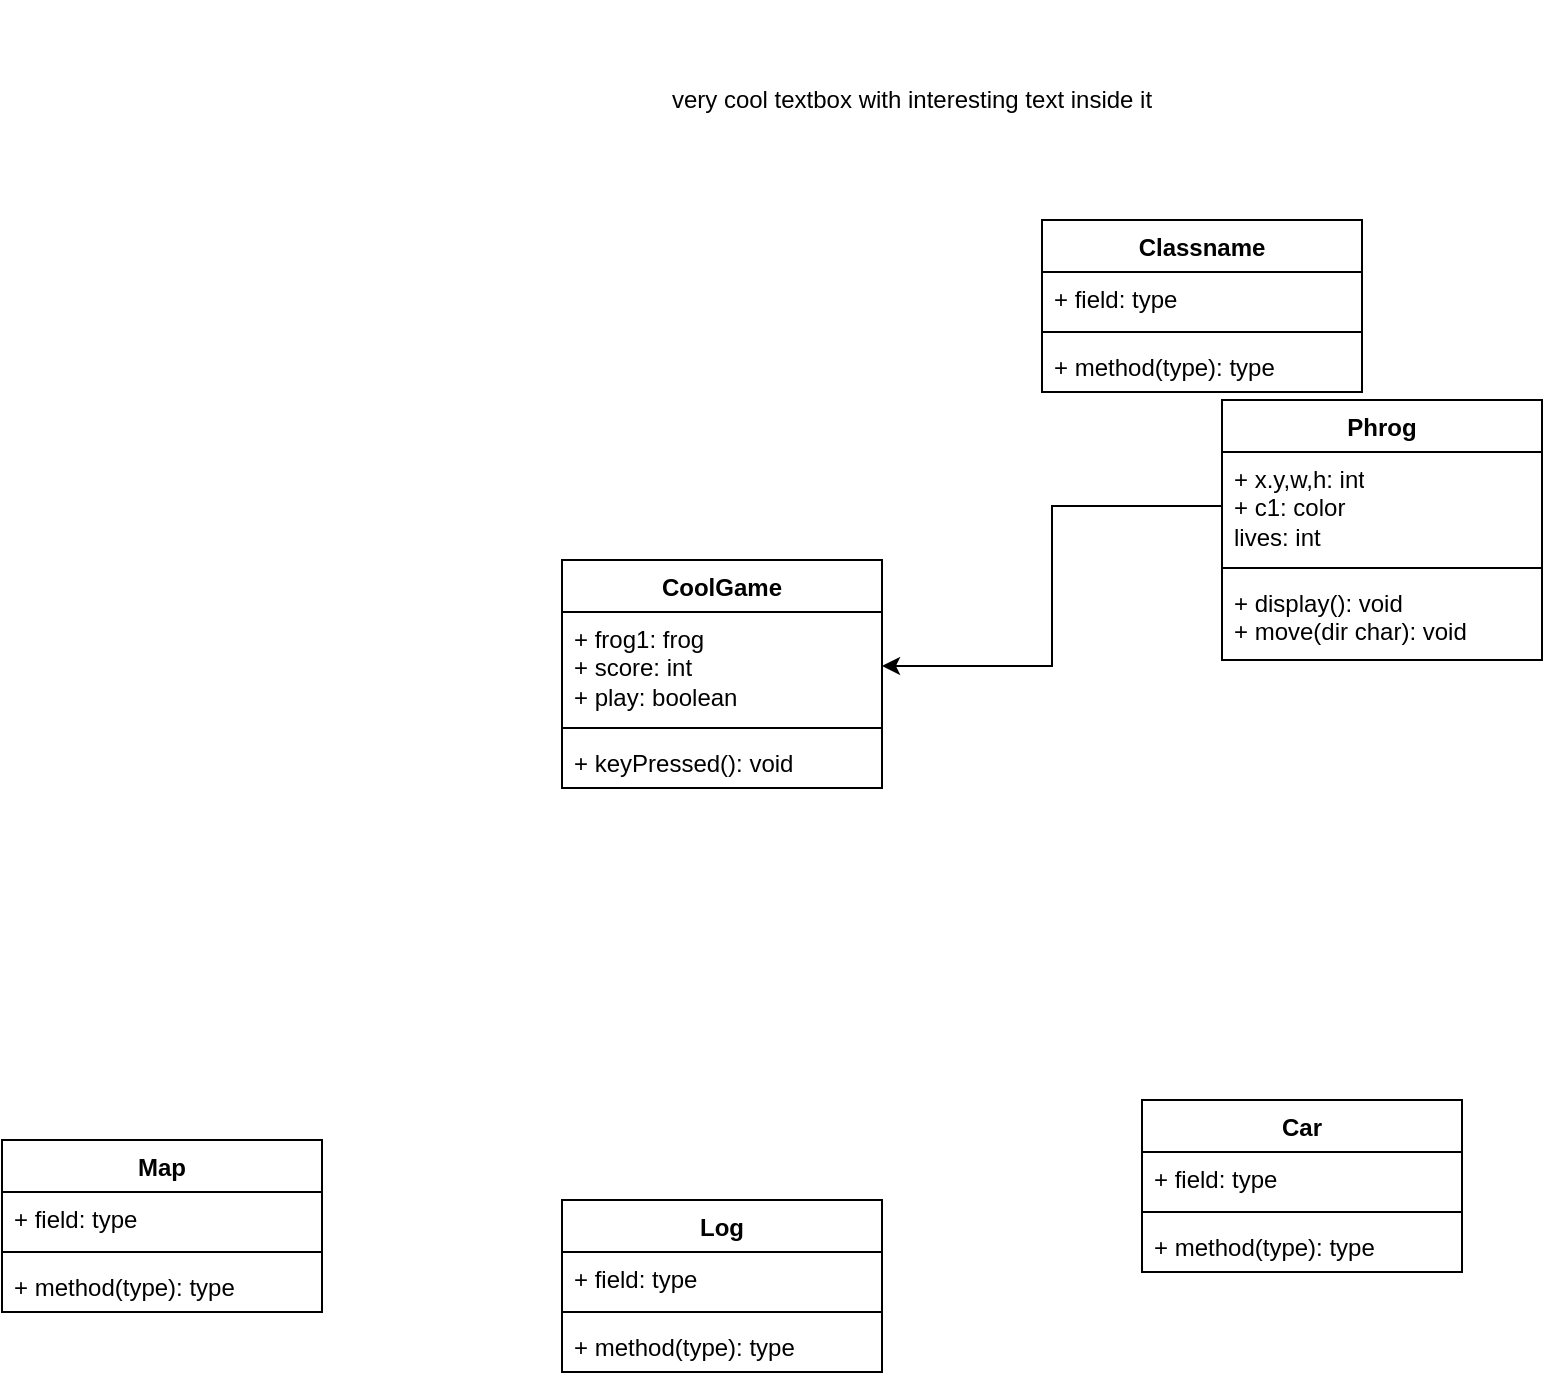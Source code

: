 <mxfile version="22.1.3" type="github">
  <diagram name="Page-1" id="KcWvTnnILDwvKx_kxPsI">
    <mxGraphModel dx="2284" dy="701" grid="1" gridSize="10" guides="1" tooltips="1" connect="1" arrows="1" fold="1" page="1" pageScale="1" pageWidth="850" pageHeight="1100" math="0" shadow="0">
      <root>
        <mxCell id="0" />
        <mxCell id="1" parent="0" />
        <mxCell id="JdniLyswLTGmGoMrltpd-1" value="very cool textbox with interesting text inside it" style="text;html=1;strokeColor=none;fillColor=none;align=center;verticalAlign=middle;whiteSpace=wrap;rounded=0;" vertex="1" parent="1">
          <mxGeometry x="280" width="290" height="100" as="geometry" />
        </mxCell>
        <mxCell id="JdniLyswLTGmGoMrltpd-2" value="CoolGame" style="swimlane;fontStyle=1;align=center;verticalAlign=top;childLayout=stackLayout;horizontal=1;startSize=26;horizontalStack=0;resizeParent=1;resizeParentMax=0;resizeLast=0;collapsible=1;marginBottom=0;whiteSpace=wrap;html=1;" vertex="1" parent="1">
          <mxGeometry x="250" y="280" width="160" height="114" as="geometry" />
        </mxCell>
        <mxCell id="JdniLyswLTGmGoMrltpd-3" value="+ frog1: frog&lt;br&gt;+ score: int&lt;br&gt;+ play: boolean" style="text;strokeColor=none;fillColor=none;align=left;verticalAlign=top;spacingLeft=4;spacingRight=4;overflow=hidden;rotatable=0;points=[[0,0.5],[1,0.5]];portConstraint=eastwest;whiteSpace=wrap;html=1;" vertex="1" parent="JdniLyswLTGmGoMrltpd-2">
          <mxGeometry y="26" width="160" height="54" as="geometry" />
        </mxCell>
        <mxCell id="JdniLyswLTGmGoMrltpd-4" value="" style="line;strokeWidth=1;fillColor=none;align=left;verticalAlign=middle;spacingTop=-1;spacingLeft=3;spacingRight=3;rotatable=0;labelPosition=right;points=[];portConstraint=eastwest;strokeColor=inherit;" vertex="1" parent="JdniLyswLTGmGoMrltpd-2">
          <mxGeometry y="80" width="160" height="8" as="geometry" />
        </mxCell>
        <mxCell id="JdniLyswLTGmGoMrltpd-5" value="+ keyPressed(): void" style="text;strokeColor=none;fillColor=none;align=left;verticalAlign=top;spacingLeft=4;spacingRight=4;overflow=hidden;rotatable=0;points=[[0,0.5],[1,0.5]];portConstraint=eastwest;whiteSpace=wrap;html=1;" vertex="1" parent="JdniLyswLTGmGoMrltpd-2">
          <mxGeometry y="88" width="160" height="26" as="geometry" />
        </mxCell>
        <mxCell id="JdniLyswLTGmGoMrltpd-6" value="Phrog" style="swimlane;fontStyle=1;align=center;verticalAlign=top;childLayout=stackLayout;horizontal=1;startSize=26;horizontalStack=0;resizeParent=1;resizeParentMax=0;resizeLast=0;collapsible=1;marginBottom=0;whiteSpace=wrap;html=1;" vertex="1" parent="1">
          <mxGeometry x="580" y="200" width="160" height="130" as="geometry" />
        </mxCell>
        <mxCell id="JdniLyswLTGmGoMrltpd-7" value="+ x.y,w,h: int&lt;br&gt;+ c1: color&lt;br&gt;lives: int&lt;br&gt;&lt;br&gt;" style="text;strokeColor=none;fillColor=none;align=left;verticalAlign=top;spacingLeft=4;spacingRight=4;overflow=hidden;rotatable=0;points=[[0,0.5],[1,0.5]];portConstraint=eastwest;whiteSpace=wrap;html=1;" vertex="1" parent="JdniLyswLTGmGoMrltpd-6">
          <mxGeometry y="26" width="160" height="54" as="geometry" />
        </mxCell>
        <mxCell id="JdniLyswLTGmGoMrltpd-8" value="" style="line;strokeWidth=1;fillColor=none;align=left;verticalAlign=middle;spacingTop=-1;spacingLeft=3;spacingRight=3;rotatable=0;labelPosition=right;points=[];portConstraint=eastwest;strokeColor=inherit;" vertex="1" parent="JdniLyswLTGmGoMrltpd-6">
          <mxGeometry y="80" width="160" height="8" as="geometry" />
        </mxCell>
        <mxCell id="JdniLyswLTGmGoMrltpd-9" value="+ display(): void&lt;br&gt;+ move(dir char): void" style="text;strokeColor=none;fillColor=none;align=left;verticalAlign=top;spacingLeft=4;spacingRight=4;overflow=hidden;rotatable=0;points=[[0,0.5],[1,0.5]];portConstraint=eastwest;whiteSpace=wrap;html=1;" vertex="1" parent="JdniLyswLTGmGoMrltpd-6">
          <mxGeometry y="88" width="160" height="42" as="geometry" />
        </mxCell>
        <mxCell id="JdniLyswLTGmGoMrltpd-10" value="Map" style="swimlane;fontStyle=1;align=center;verticalAlign=top;childLayout=stackLayout;horizontal=1;startSize=26;horizontalStack=0;resizeParent=1;resizeParentMax=0;resizeLast=0;collapsible=1;marginBottom=0;whiteSpace=wrap;html=1;" vertex="1" parent="1">
          <mxGeometry x="-30" y="570" width="160" height="86" as="geometry" />
        </mxCell>
        <mxCell id="JdniLyswLTGmGoMrltpd-11" value="+ field: type" style="text;strokeColor=none;fillColor=none;align=left;verticalAlign=top;spacingLeft=4;spacingRight=4;overflow=hidden;rotatable=0;points=[[0,0.5],[1,0.5]];portConstraint=eastwest;whiteSpace=wrap;html=1;" vertex="1" parent="JdniLyswLTGmGoMrltpd-10">
          <mxGeometry y="26" width="160" height="26" as="geometry" />
        </mxCell>
        <mxCell id="JdniLyswLTGmGoMrltpd-12" value="" style="line;strokeWidth=1;fillColor=none;align=left;verticalAlign=middle;spacingTop=-1;spacingLeft=3;spacingRight=3;rotatable=0;labelPosition=right;points=[];portConstraint=eastwest;strokeColor=inherit;" vertex="1" parent="JdniLyswLTGmGoMrltpd-10">
          <mxGeometry y="52" width="160" height="8" as="geometry" />
        </mxCell>
        <mxCell id="JdniLyswLTGmGoMrltpd-13" value="+ method(type): type" style="text;strokeColor=none;fillColor=none;align=left;verticalAlign=top;spacingLeft=4;spacingRight=4;overflow=hidden;rotatable=0;points=[[0,0.5],[1,0.5]];portConstraint=eastwest;whiteSpace=wrap;html=1;" vertex="1" parent="JdniLyswLTGmGoMrltpd-10">
          <mxGeometry y="60" width="160" height="26" as="geometry" />
        </mxCell>
        <mxCell id="JdniLyswLTGmGoMrltpd-14" value="Car" style="swimlane;fontStyle=1;align=center;verticalAlign=top;childLayout=stackLayout;horizontal=1;startSize=26;horizontalStack=0;resizeParent=1;resizeParentMax=0;resizeLast=0;collapsible=1;marginBottom=0;whiteSpace=wrap;html=1;" vertex="1" parent="1">
          <mxGeometry x="540" y="550" width="160" height="86" as="geometry" />
        </mxCell>
        <mxCell id="JdniLyswLTGmGoMrltpd-15" value="+ field: type" style="text;strokeColor=none;fillColor=none;align=left;verticalAlign=top;spacingLeft=4;spacingRight=4;overflow=hidden;rotatable=0;points=[[0,0.5],[1,0.5]];portConstraint=eastwest;whiteSpace=wrap;html=1;" vertex="1" parent="JdniLyswLTGmGoMrltpd-14">
          <mxGeometry y="26" width="160" height="26" as="geometry" />
        </mxCell>
        <mxCell id="JdniLyswLTGmGoMrltpd-16" value="" style="line;strokeWidth=1;fillColor=none;align=left;verticalAlign=middle;spacingTop=-1;spacingLeft=3;spacingRight=3;rotatable=0;labelPosition=right;points=[];portConstraint=eastwest;strokeColor=inherit;" vertex="1" parent="JdniLyswLTGmGoMrltpd-14">
          <mxGeometry y="52" width="160" height="8" as="geometry" />
        </mxCell>
        <mxCell id="JdniLyswLTGmGoMrltpd-17" value="+ method(type): type" style="text;strokeColor=none;fillColor=none;align=left;verticalAlign=top;spacingLeft=4;spacingRight=4;overflow=hidden;rotatable=0;points=[[0,0.5],[1,0.5]];portConstraint=eastwest;whiteSpace=wrap;html=1;" vertex="1" parent="JdniLyswLTGmGoMrltpd-14">
          <mxGeometry y="60" width="160" height="26" as="geometry" />
        </mxCell>
        <mxCell id="JdniLyswLTGmGoMrltpd-18" value="Log" style="swimlane;fontStyle=1;align=center;verticalAlign=top;childLayout=stackLayout;horizontal=1;startSize=26;horizontalStack=0;resizeParent=1;resizeParentMax=0;resizeLast=0;collapsible=1;marginBottom=0;whiteSpace=wrap;html=1;" vertex="1" parent="1">
          <mxGeometry x="250" y="600" width="160" height="86" as="geometry" />
        </mxCell>
        <mxCell id="JdniLyswLTGmGoMrltpd-19" value="+ field: type" style="text;strokeColor=none;fillColor=none;align=left;verticalAlign=top;spacingLeft=4;spacingRight=4;overflow=hidden;rotatable=0;points=[[0,0.5],[1,0.5]];portConstraint=eastwest;whiteSpace=wrap;html=1;" vertex="1" parent="JdniLyswLTGmGoMrltpd-18">
          <mxGeometry y="26" width="160" height="26" as="geometry" />
        </mxCell>
        <mxCell id="JdniLyswLTGmGoMrltpd-20" value="" style="line;strokeWidth=1;fillColor=none;align=left;verticalAlign=middle;spacingTop=-1;spacingLeft=3;spacingRight=3;rotatable=0;labelPosition=right;points=[];portConstraint=eastwest;strokeColor=inherit;" vertex="1" parent="JdniLyswLTGmGoMrltpd-18">
          <mxGeometry y="52" width="160" height="8" as="geometry" />
        </mxCell>
        <mxCell id="JdniLyswLTGmGoMrltpd-21" value="+ method(type): type" style="text;strokeColor=none;fillColor=none;align=left;verticalAlign=top;spacingLeft=4;spacingRight=4;overflow=hidden;rotatable=0;points=[[0,0.5],[1,0.5]];portConstraint=eastwest;whiteSpace=wrap;html=1;" vertex="1" parent="JdniLyswLTGmGoMrltpd-18">
          <mxGeometry y="60" width="160" height="26" as="geometry" />
        </mxCell>
        <mxCell id="JdniLyswLTGmGoMrltpd-22" value="Classname" style="swimlane;fontStyle=1;align=center;verticalAlign=top;childLayout=stackLayout;horizontal=1;startSize=26;horizontalStack=0;resizeParent=1;resizeParentMax=0;resizeLast=0;collapsible=1;marginBottom=0;whiteSpace=wrap;html=1;" vertex="1" parent="1">
          <mxGeometry x="490" y="110" width="160" height="86" as="geometry" />
        </mxCell>
        <mxCell id="JdniLyswLTGmGoMrltpd-23" value="+ field: type" style="text;strokeColor=none;fillColor=none;align=left;verticalAlign=top;spacingLeft=4;spacingRight=4;overflow=hidden;rotatable=0;points=[[0,0.5],[1,0.5]];portConstraint=eastwest;whiteSpace=wrap;html=1;" vertex="1" parent="JdniLyswLTGmGoMrltpd-22">
          <mxGeometry y="26" width="160" height="26" as="geometry" />
        </mxCell>
        <mxCell id="JdniLyswLTGmGoMrltpd-24" value="" style="line;strokeWidth=1;fillColor=none;align=left;verticalAlign=middle;spacingTop=-1;spacingLeft=3;spacingRight=3;rotatable=0;labelPosition=right;points=[];portConstraint=eastwest;strokeColor=inherit;" vertex="1" parent="JdniLyswLTGmGoMrltpd-22">
          <mxGeometry y="52" width="160" height="8" as="geometry" />
        </mxCell>
        <mxCell id="JdniLyswLTGmGoMrltpd-25" value="+ method(type): type" style="text;strokeColor=none;fillColor=none;align=left;verticalAlign=top;spacingLeft=4;spacingRight=4;overflow=hidden;rotatable=0;points=[[0,0.5],[1,0.5]];portConstraint=eastwest;whiteSpace=wrap;html=1;" vertex="1" parent="JdniLyswLTGmGoMrltpd-22">
          <mxGeometry y="60" width="160" height="26" as="geometry" />
        </mxCell>
        <mxCell id="JdniLyswLTGmGoMrltpd-26" style="edgeStyle=orthogonalEdgeStyle;rounded=0;orthogonalLoop=1;jettySize=auto;html=1;entryX=1;entryY=0.5;entryDx=0;entryDy=0;" edge="1" parent="1" source="JdniLyswLTGmGoMrltpd-7" target="JdniLyswLTGmGoMrltpd-3">
          <mxGeometry relative="1" as="geometry" />
        </mxCell>
      </root>
    </mxGraphModel>
  </diagram>
</mxfile>
